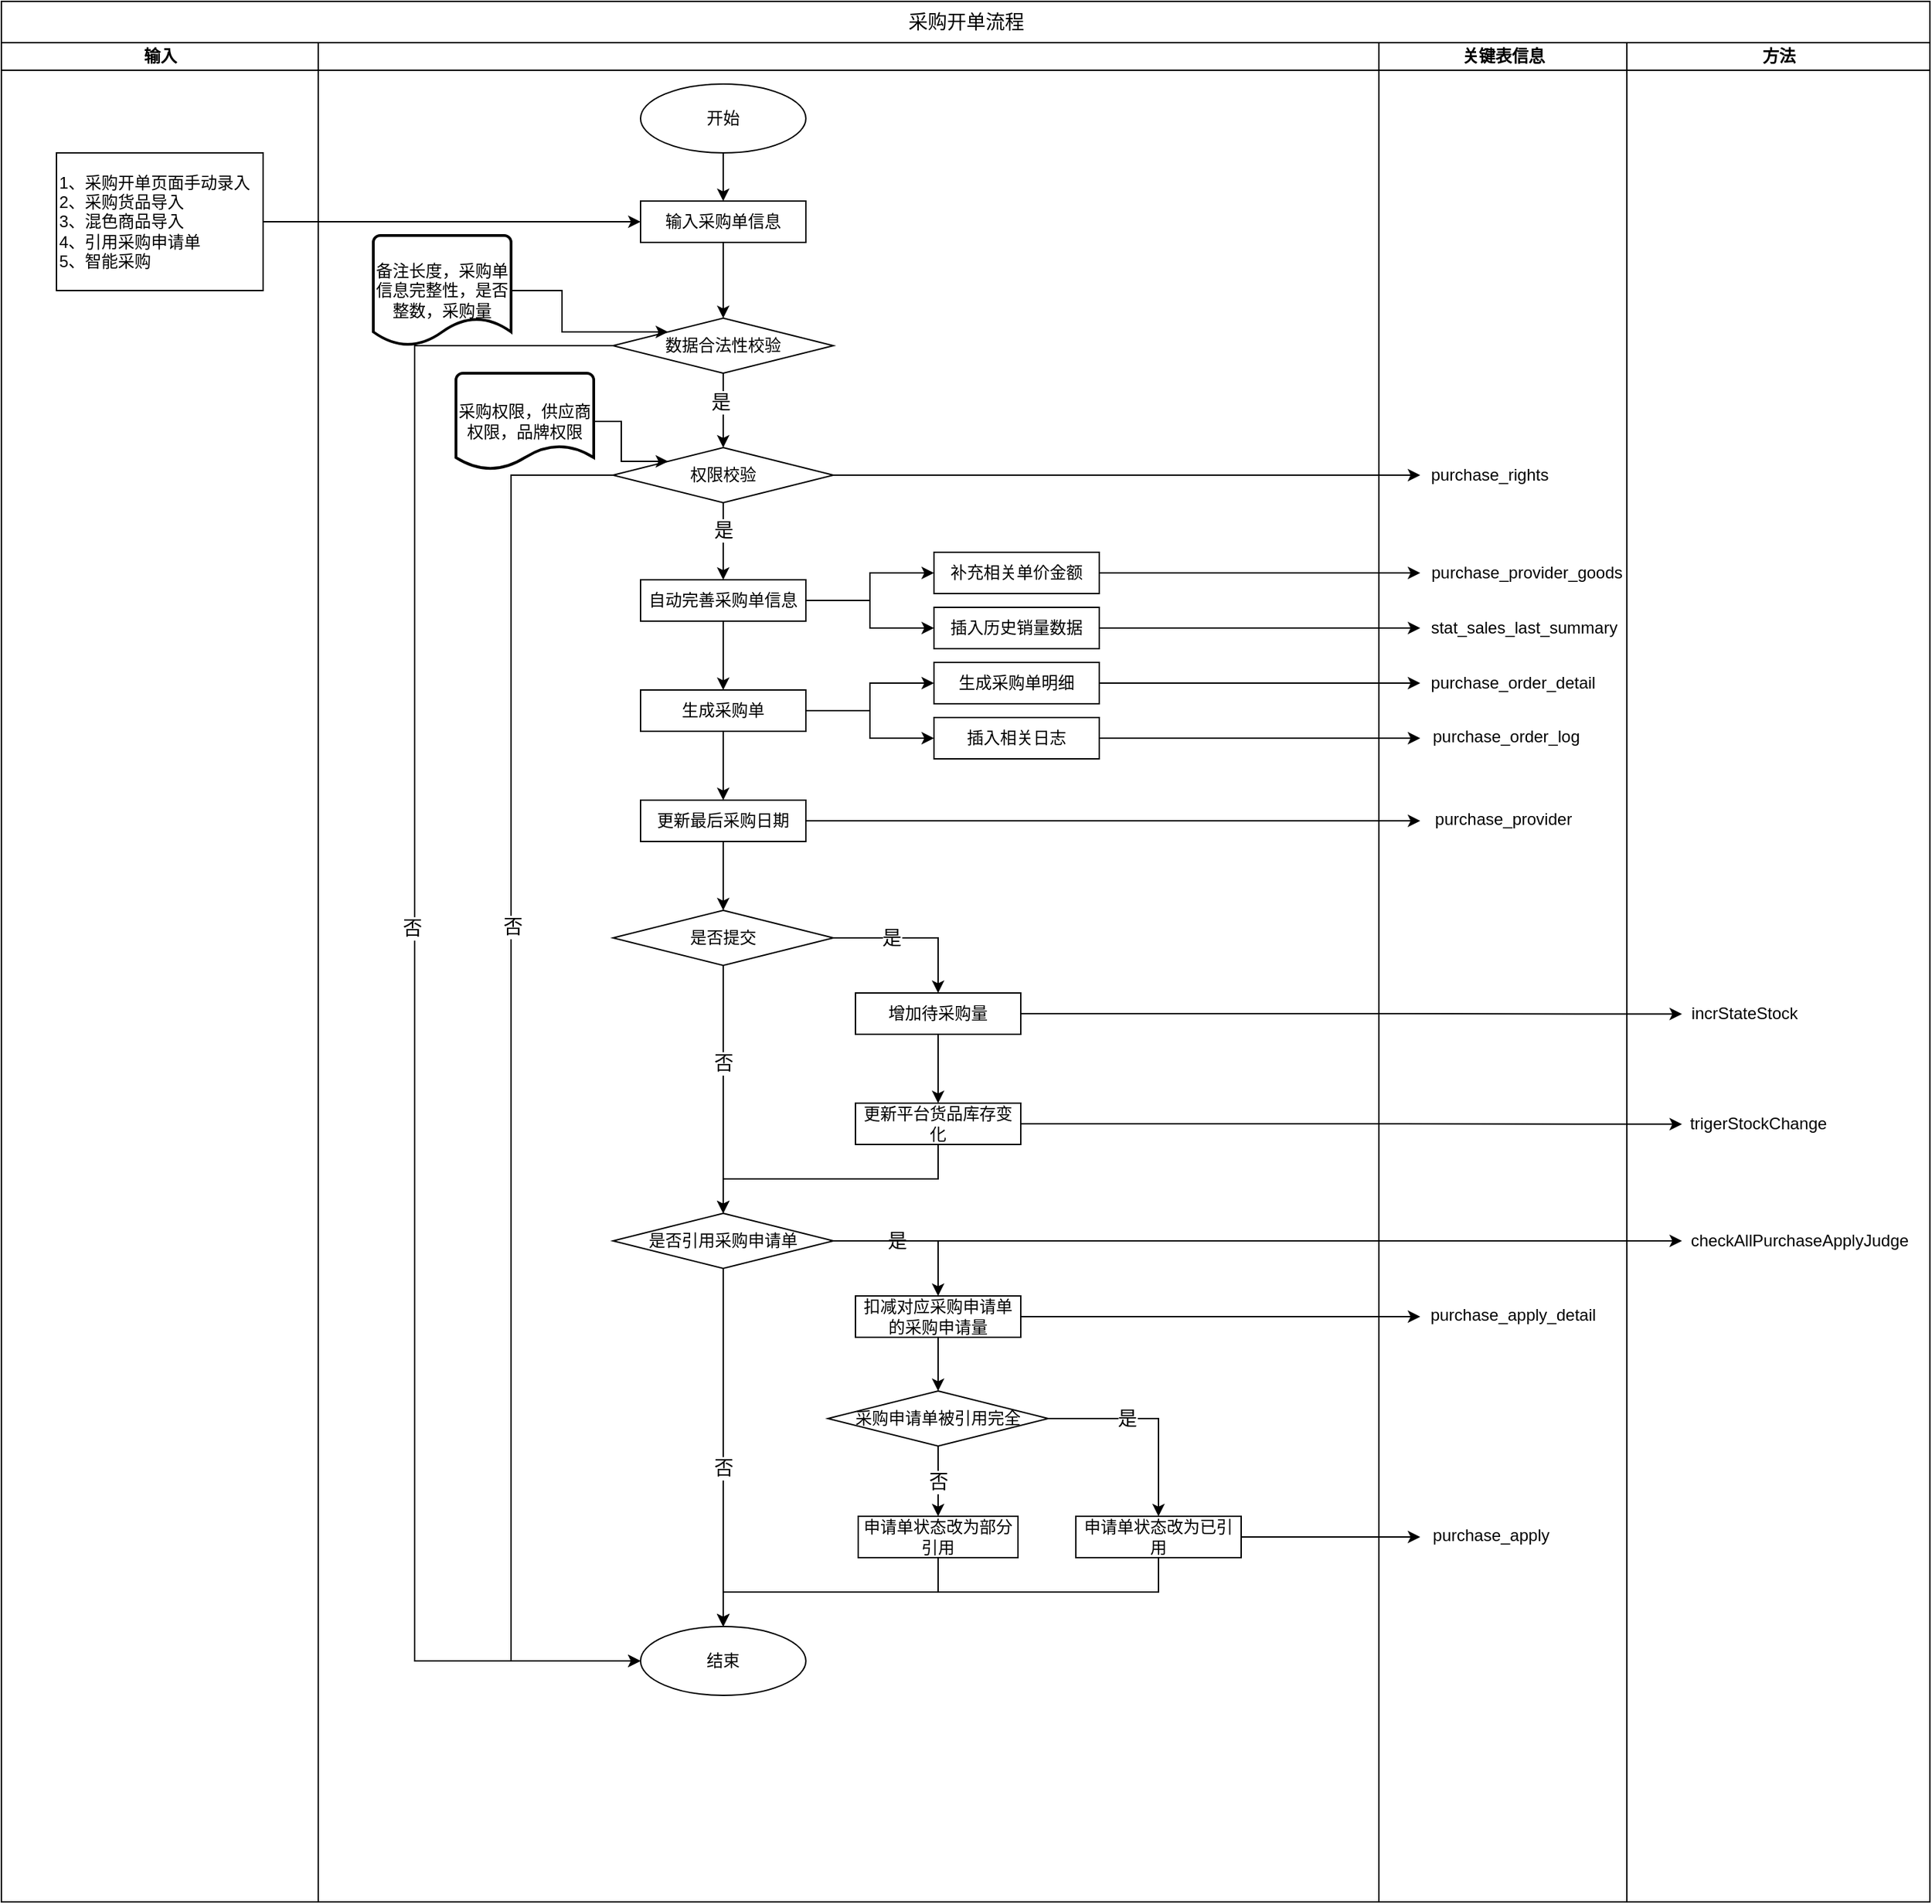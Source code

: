 <mxfile version="14.4.3" type="device"><diagram id="C5RBs43oDa-KdzZeNtuy" name="Page-1"><mxGraphModel dx="2265" dy="832" grid="1" gridSize="10" guides="1" tooltips="1" connect="1" arrows="1" fold="1" page="1" pageScale="1" pageWidth="827" pageHeight="1169" math="0" shadow="0"><root><mxCell id="WIyWlLk6GJQsqaUBKTNV-0"/><mxCell id="WIyWlLk6GJQsqaUBKTNV-1" parent="WIyWlLk6GJQsqaUBKTNV-0"/><mxCell id="-gMIqt3aaLa-juNpIN3Q-96" value="&lt;font face=&quot;helvetica&quot;&gt;&lt;span style=&quot;font-size: 14px ; font-weight: 400 ; background-color: rgb(255 , 255 , 255)&quot;&gt;采购开单流程&lt;/span&gt;&lt;/font&gt;" style="swimlane;html=1;childLayout=stackLayout;startSize=30;rounded=0;shadow=0;labelBackgroundColor=none;strokeWidth=1;fontFamily=Verdana;fontSize=8;align=center;" vertex="1" parent="WIyWlLk6GJQsqaUBKTNV-1"><mxGeometry x="-110" y="160" width="1400" height="1380" as="geometry"><mxRectangle x="170" y="140" width="100" height="30" as="alternateBounds"/></mxGeometry></mxCell><mxCell id="-gMIqt3aaLa-juNpIN3Q-97" value="输入" style="swimlane;html=1;startSize=20;" vertex="1" parent="-gMIqt3aaLa-juNpIN3Q-96"><mxGeometry y="30" width="230" height="1350" as="geometry"><mxRectangle y="30" width="30" height="1180" as="alternateBounds"/></mxGeometry></mxCell><mxCell id="-gMIqt3aaLa-juNpIN3Q-235" value="1、采购开单页面手动录入&lt;br&gt;2、采购货品导入&lt;br&gt;3、混色商品导入&lt;br&gt;4、引用采购申请单&lt;br&gt;5、智能采购" style="rounded=0;whiteSpace=wrap;html=1;align=left;" vertex="1" parent="-gMIqt3aaLa-juNpIN3Q-97"><mxGeometry x="40" y="80" width="150" height="100" as="geometry"/></mxCell><mxCell id="-gMIqt3aaLa-juNpIN3Q-100" value="&lt;br&gt;&lt;br&gt;" style="swimlane;html=1;startSize=20;" vertex="1" parent="-gMIqt3aaLa-juNpIN3Q-96"><mxGeometry x="230" y="30" width="950" height="1350" as="geometry"/></mxCell><mxCell id="-gMIqt3aaLa-juNpIN3Q-233" value="开始" style="ellipse;whiteSpace=wrap;html=1;" vertex="1" parent="-gMIqt3aaLa-juNpIN3Q-100"><mxGeometry x="234" y="30" width="120" height="50" as="geometry"/></mxCell><mxCell id="-gMIqt3aaLa-juNpIN3Q-252" style="edgeStyle=orthogonalEdgeStyle;rounded=0;orthogonalLoop=1;jettySize=auto;html=1;exitX=0.5;exitY=1;exitDx=0;exitDy=0;entryX=0.5;entryY=0;entryDx=0;entryDy=0;" edge="1" parent="-gMIqt3aaLa-juNpIN3Q-100" source="-gMIqt3aaLa-juNpIN3Q-243" target="-gMIqt3aaLa-juNpIN3Q-358"><mxGeometry relative="1" as="geometry"><mxPoint x="294" y="380" as="targetPoint"/></mxGeometry></mxCell><mxCell id="-gMIqt3aaLa-juNpIN3Q-349" value="&lt;span style=&quot;font-size: 14px&quot;&gt;是&lt;/span&gt;" style="edgeLabel;html=1;align=center;verticalAlign=middle;resizable=0;points=[];" vertex="1" connectable="0" parent="-gMIqt3aaLa-juNpIN3Q-252"><mxGeometry x="-0.726" relative="1" as="geometry"><mxPoint y="12" as="offset"/></mxGeometry></mxCell><mxCell id="-gMIqt3aaLa-juNpIN3Q-359" style="edgeStyle=orthogonalEdgeStyle;rounded=0;orthogonalLoop=1;jettySize=auto;html=1;exitX=0;exitY=0.5;exitDx=0;exitDy=0;entryX=0;entryY=0.5;entryDx=0;entryDy=0;" edge="1" parent="-gMIqt3aaLa-juNpIN3Q-100" source="-gMIqt3aaLa-juNpIN3Q-243" target="-gMIqt3aaLa-juNpIN3Q-273"><mxGeometry relative="1" as="geometry"><Array as="points"><mxPoint x="140" y="314"/><mxPoint x="140" y="1175"/></Array></mxGeometry></mxCell><mxCell id="-gMIqt3aaLa-juNpIN3Q-360" value="&lt;span style=&quot;font-size: 14px&quot;&gt;否&lt;/span&gt;" style="edgeLabel;html=1;align=center;verticalAlign=middle;resizable=0;points=[];" vertex="1" connectable="0" parent="-gMIqt3aaLa-juNpIN3Q-359"><mxGeometry x="-0.219" y="1" relative="1" as="geometry"><mxPoint as="offset"/></mxGeometry></mxCell><mxCell id="-gMIqt3aaLa-juNpIN3Q-243" value="权限校验" style="rhombus;whiteSpace=wrap;html=1;" vertex="1" parent="-gMIqt3aaLa-juNpIN3Q-100"><mxGeometry x="214" y="294" width="160" height="40" as="geometry"/></mxCell><mxCell id="-gMIqt3aaLa-juNpIN3Q-254" style="edgeStyle=orthogonalEdgeStyle;rounded=0;orthogonalLoop=1;jettySize=auto;html=1;exitX=0.5;exitY=1;exitDx=0;exitDy=0;entryX=0.5;entryY=0;entryDx=0;entryDy=0;" edge="1" parent="-gMIqt3aaLa-juNpIN3Q-100" source="-gMIqt3aaLa-juNpIN3Q-358" target="-gMIqt3aaLa-juNpIN3Q-253"><mxGeometry relative="1" as="geometry"><mxPoint x="294" y="430" as="sourcePoint"/></mxGeometry></mxCell><mxCell id="-gMIqt3aaLa-juNpIN3Q-256" style="edgeStyle=orthogonalEdgeStyle;rounded=0;orthogonalLoop=1;jettySize=auto;html=1;exitX=0.5;exitY=1;exitDx=0;exitDy=0;entryX=0.5;entryY=0;entryDx=0;entryDy=0;" edge="1" parent="-gMIqt3aaLa-juNpIN3Q-100" source="-gMIqt3aaLa-juNpIN3Q-253" target="-gMIqt3aaLa-juNpIN3Q-255"><mxGeometry relative="1" as="geometry"/></mxCell><mxCell id="-gMIqt3aaLa-juNpIN3Q-465" style="edgeStyle=orthogonalEdgeStyle;rounded=0;orthogonalLoop=1;jettySize=auto;html=1;exitX=1;exitY=0.5;exitDx=0;exitDy=0;" edge="1" parent="-gMIqt3aaLa-juNpIN3Q-100" source="-gMIqt3aaLa-juNpIN3Q-253" target="-gMIqt3aaLa-juNpIN3Q-464"><mxGeometry relative="1" as="geometry"/></mxCell><mxCell id="-gMIqt3aaLa-juNpIN3Q-468" style="edgeStyle=orthogonalEdgeStyle;rounded=0;orthogonalLoop=1;jettySize=auto;html=1;exitX=1;exitY=0.5;exitDx=0;exitDy=0;entryX=0;entryY=0.5;entryDx=0;entryDy=0;" edge="1" parent="-gMIqt3aaLa-juNpIN3Q-100" source="-gMIqt3aaLa-juNpIN3Q-253" target="-gMIqt3aaLa-juNpIN3Q-466"><mxGeometry relative="1" as="geometry"/></mxCell><mxCell id="-gMIqt3aaLa-juNpIN3Q-253" value="生成采购单" style="rounded=0;whiteSpace=wrap;html=1;" vertex="1" parent="-gMIqt3aaLa-juNpIN3Q-100"><mxGeometry x="234" y="470" width="120" height="30" as="geometry"/></mxCell><mxCell id="-gMIqt3aaLa-juNpIN3Q-258" style="edgeStyle=orthogonalEdgeStyle;rounded=0;orthogonalLoop=1;jettySize=auto;html=1;exitX=0.5;exitY=1;exitDx=0;exitDy=0;entryX=0.5;entryY=0;entryDx=0;entryDy=0;" edge="1" parent="-gMIqt3aaLa-juNpIN3Q-100" source="-gMIqt3aaLa-juNpIN3Q-255" target="-gMIqt3aaLa-juNpIN3Q-257"><mxGeometry relative="1" as="geometry"/></mxCell><mxCell id="-gMIqt3aaLa-juNpIN3Q-255" value="更新最后采购日期" style="rounded=0;whiteSpace=wrap;html=1;" vertex="1" parent="-gMIqt3aaLa-juNpIN3Q-100"><mxGeometry x="234" y="550" width="120" height="30" as="geometry"/></mxCell><mxCell id="-gMIqt3aaLa-juNpIN3Q-264" style="edgeStyle=orthogonalEdgeStyle;rounded=0;orthogonalLoop=1;jettySize=auto;html=1;exitX=1;exitY=0.5;exitDx=0;exitDy=0;entryX=0.5;entryY=0;entryDx=0;entryDy=0;" edge="1" parent="-gMIqt3aaLa-juNpIN3Q-100" source="-gMIqt3aaLa-juNpIN3Q-257" target="-gMIqt3aaLa-juNpIN3Q-259"><mxGeometry relative="1" as="geometry"/></mxCell><mxCell id="-gMIqt3aaLa-juNpIN3Q-276" value="&lt;font style=&quot;font-size: 14px&quot;&gt;是&lt;/font&gt;" style="edgeLabel;html=1;align=center;verticalAlign=middle;resizable=0;points=[];" vertex="1" connectable="0" parent="-gMIqt3aaLa-juNpIN3Q-264"><mxGeometry x="-0.143" relative="1" as="geometry"><mxPoint x="-8" as="offset"/></mxGeometry></mxCell><mxCell id="-gMIqt3aaLa-juNpIN3Q-274" style="edgeStyle=orthogonalEdgeStyle;rounded=0;orthogonalLoop=1;jettySize=auto;html=1;exitX=0.5;exitY=1;exitDx=0;exitDy=0;" edge="1" parent="-gMIqt3aaLa-juNpIN3Q-100" source="-gMIqt3aaLa-juNpIN3Q-300" target="-gMIqt3aaLa-juNpIN3Q-273"><mxGeometry relative="1" as="geometry"><mxPoint x="294" y="870" as="sourcePoint"/></mxGeometry></mxCell><mxCell id="-gMIqt3aaLa-juNpIN3Q-317" value="&lt;span style=&quot;font-size: 14px&quot;&gt;否&lt;/span&gt;" style="edgeLabel;html=1;align=center;verticalAlign=middle;resizable=0;points=[];" vertex="1" connectable="0" parent="-gMIqt3aaLa-juNpIN3Q-274"><mxGeometry x="0.3" relative="1" as="geometry"><mxPoint y="-24" as="offset"/></mxGeometry></mxCell><mxCell id="-gMIqt3aaLa-juNpIN3Q-257" value="是否提交" style="rhombus;whiteSpace=wrap;html=1;" vertex="1" parent="-gMIqt3aaLa-juNpIN3Q-100"><mxGeometry x="214" y="630" width="160" height="40" as="geometry"/></mxCell><mxCell id="-gMIqt3aaLa-juNpIN3Q-263" style="edgeStyle=orthogonalEdgeStyle;rounded=0;orthogonalLoop=1;jettySize=auto;html=1;exitX=0.5;exitY=1;exitDx=0;exitDy=0;entryX=0.5;entryY=0;entryDx=0;entryDy=0;" edge="1" parent="-gMIqt3aaLa-juNpIN3Q-100" source="-gMIqt3aaLa-juNpIN3Q-259" target="-gMIqt3aaLa-juNpIN3Q-262"><mxGeometry relative="1" as="geometry"/></mxCell><mxCell id="-gMIqt3aaLa-juNpIN3Q-259" value="增加待采购量" style="rounded=0;whiteSpace=wrap;html=1;" vertex="1" parent="-gMIqt3aaLa-juNpIN3Q-100"><mxGeometry x="390" y="690" width="120" height="30" as="geometry"/></mxCell><mxCell id="-gMIqt3aaLa-juNpIN3Q-297" style="edgeStyle=orthogonalEdgeStyle;rounded=0;orthogonalLoop=1;jettySize=auto;html=1;exitX=0.5;exitY=1;exitDx=0;exitDy=0;entryX=0.5;entryY=0;entryDx=0;entryDy=0;" edge="1" parent="-gMIqt3aaLa-juNpIN3Q-100" source="-gMIqt3aaLa-juNpIN3Q-262" target="-gMIqt3aaLa-juNpIN3Q-300"><mxGeometry relative="1" as="geometry"><mxPoint x="294" y="840" as="targetPoint"/></mxGeometry></mxCell><mxCell id="-gMIqt3aaLa-juNpIN3Q-262" value="更新平台货品库存变化" style="rounded=0;whiteSpace=wrap;html=1;" vertex="1" parent="-gMIqt3aaLa-juNpIN3Q-100"><mxGeometry x="390" y="770" width="120" height="30" as="geometry"/></mxCell><mxCell id="-gMIqt3aaLa-juNpIN3Q-273" value="结束" style="ellipse;whiteSpace=wrap;html=1;" vertex="1" parent="-gMIqt3aaLa-juNpIN3Q-100"><mxGeometry x="234" y="1150" width="120" height="50" as="geometry"/></mxCell><mxCell id="-gMIqt3aaLa-juNpIN3Q-314" style="edgeStyle=orthogonalEdgeStyle;rounded=0;orthogonalLoop=1;jettySize=auto;html=1;exitX=1;exitY=0.5;exitDx=0;exitDy=0;entryX=0.5;entryY=0;entryDx=0;entryDy=0;" edge="1" parent="-gMIqt3aaLa-juNpIN3Q-100" source="-gMIqt3aaLa-juNpIN3Q-300" target="-gMIqt3aaLa-juNpIN3Q-312"><mxGeometry relative="1" as="geometry"/></mxCell><mxCell id="-gMIqt3aaLa-juNpIN3Q-316" value="&lt;span style=&quot;font-size: 14px&quot;&gt;是&lt;/span&gt;" style="edgeLabel;html=1;align=center;verticalAlign=middle;resizable=0;points=[];" vertex="1" connectable="0" parent="-gMIqt3aaLa-juNpIN3Q-314"><mxGeometry x="-0.534" y="1" relative="1" as="geometry"><mxPoint x="19" y="1" as="offset"/></mxGeometry></mxCell><mxCell id="-gMIqt3aaLa-juNpIN3Q-300" value="是否引用采购申请单" style="rhombus;whiteSpace=wrap;html=1;" vertex="1" parent="-gMIqt3aaLa-juNpIN3Q-100"><mxGeometry x="214" y="850" width="160" height="40" as="geometry"/></mxCell><mxCell id="-gMIqt3aaLa-juNpIN3Q-298" style="edgeStyle=orthogonalEdgeStyle;rounded=0;orthogonalLoop=1;jettySize=auto;html=1;exitX=0.5;exitY=1;exitDx=0;exitDy=0;" edge="1" parent="-gMIqt3aaLa-juNpIN3Q-100" source="-gMIqt3aaLa-juNpIN3Q-257" target="-gMIqt3aaLa-juNpIN3Q-300"><mxGeometry relative="1" as="geometry"><mxPoint x="294" y="840" as="targetPoint"/></mxGeometry></mxCell><mxCell id="-gMIqt3aaLa-juNpIN3Q-299" value="&lt;span style=&quot;font-size: 14px&quot;&gt;否&lt;/span&gt;" style="edgeLabel;html=1;align=center;verticalAlign=middle;resizable=0;points=[];" vertex="1" connectable="0" parent="-gMIqt3aaLa-juNpIN3Q-298"><mxGeometry x="-0.212" relative="1" as="geometry"><mxPoint as="offset"/></mxGeometry></mxCell><mxCell id="-gMIqt3aaLa-juNpIN3Q-320" style="edgeStyle=orthogonalEdgeStyle;rounded=0;orthogonalLoop=1;jettySize=auto;html=1;exitX=0.5;exitY=1;exitDx=0;exitDy=0;entryX=0.5;entryY=0;entryDx=0;entryDy=0;" edge="1" parent="-gMIqt3aaLa-juNpIN3Q-100" source="-gMIqt3aaLa-juNpIN3Q-312" target="-gMIqt3aaLa-juNpIN3Q-319"><mxGeometry relative="1" as="geometry"/></mxCell><mxCell id="-gMIqt3aaLa-juNpIN3Q-312" value="扣减对应采购申请单的采购申请量" style="rounded=0;whiteSpace=wrap;html=1;" vertex="1" parent="-gMIqt3aaLa-juNpIN3Q-100"><mxGeometry x="390" y="910" width="120" height="30" as="geometry"/></mxCell><mxCell id="-gMIqt3aaLa-juNpIN3Q-321" value="&lt;span style=&quot;color: rgb(0 , 0 , 0) ; font-family: &amp;#34;helvetica&amp;#34; ; font-size: 14px ; font-style: normal ; font-weight: 400 ; letter-spacing: normal ; text-align: center ; text-indent: 0px ; text-transform: none ; word-spacing: 0px ; background-color: rgb(255 , 255 , 255) ; display: inline ; float: none&quot;&gt;否&lt;/span&gt;" style="edgeStyle=orthogonalEdgeStyle;rounded=0;orthogonalLoop=1;jettySize=auto;html=1;exitX=0.5;exitY=1;exitDx=0;exitDy=0;" edge="1" parent="-gMIqt3aaLa-juNpIN3Q-100" source="-gMIqt3aaLa-juNpIN3Q-319" target="-gMIqt3aaLa-juNpIN3Q-323"><mxGeometry x="0.01" relative="1" as="geometry"><mxPoint x="510" y="1190" as="targetPoint"/><mxPoint as="offset"/></mxGeometry></mxCell><mxCell id="-gMIqt3aaLa-juNpIN3Q-319" value="采购申请单被引用完全" style="rhombus;whiteSpace=wrap;html=1;" vertex="1" parent="-gMIqt3aaLa-juNpIN3Q-100"><mxGeometry x="370" y="979" width="160" height="40" as="geometry"/></mxCell><mxCell id="-gMIqt3aaLa-juNpIN3Q-324" style="edgeStyle=orthogonalEdgeStyle;rounded=0;orthogonalLoop=1;jettySize=auto;html=1;exitX=0.5;exitY=1;exitDx=0;exitDy=0;" edge="1" parent="-gMIqt3aaLa-juNpIN3Q-100" source="-gMIqt3aaLa-juNpIN3Q-323" target="-gMIqt3aaLa-juNpIN3Q-273"><mxGeometry relative="1" as="geometry"/></mxCell><mxCell id="-gMIqt3aaLa-juNpIN3Q-323" value="申请单状态改为部分引用" style="rounded=0;whiteSpace=wrap;html=1;" vertex="1" parent="-gMIqt3aaLa-juNpIN3Q-100"><mxGeometry x="392" y="1070" width="116" height="30" as="geometry"/></mxCell><mxCell id="-gMIqt3aaLa-juNpIN3Q-327" style="edgeStyle=orthogonalEdgeStyle;rounded=0;orthogonalLoop=1;jettySize=auto;html=1;entryX=0.5;entryY=0;entryDx=0;entryDy=0;exitX=1;exitY=0.5;exitDx=0;exitDy=0;" edge="1" parent="-gMIqt3aaLa-juNpIN3Q-100" source="-gMIqt3aaLa-juNpIN3Q-319" target="-gMIqt3aaLa-juNpIN3Q-329"><mxGeometry relative="1" as="geometry"><mxPoint x="540" y="1030" as="sourcePoint"/><mxPoint x="606" y="1040" as="targetPoint"/></mxGeometry></mxCell><mxCell id="-gMIqt3aaLa-juNpIN3Q-328" value="&lt;font style=&quot;font-size: 14px&quot;&gt;是&lt;/font&gt;" style="edgeLabel;html=1;align=center;verticalAlign=middle;resizable=0;points=[];" vertex="1" connectable="0" parent="-gMIqt3aaLa-juNpIN3Q-327"><mxGeometry x="-0.143" relative="1" as="geometry"><mxPoint x="-8" as="offset"/></mxGeometry></mxCell><mxCell id="-gMIqt3aaLa-juNpIN3Q-333" style="edgeStyle=orthogonalEdgeStyle;rounded=0;orthogonalLoop=1;jettySize=auto;html=1;exitX=0.5;exitY=1;exitDx=0;exitDy=0;entryX=0.5;entryY=0;entryDx=0;entryDy=0;" edge="1" parent="-gMIqt3aaLa-juNpIN3Q-100" source="-gMIqt3aaLa-juNpIN3Q-329" target="-gMIqt3aaLa-juNpIN3Q-273"><mxGeometry relative="1" as="geometry"/></mxCell><mxCell id="-gMIqt3aaLa-juNpIN3Q-329" value="申请单状态改为已引用" style="rounded=0;whiteSpace=wrap;html=1;" vertex="1" parent="-gMIqt3aaLa-juNpIN3Q-100"><mxGeometry x="550" y="1070" width="120" height="30" as="geometry"/></mxCell><mxCell id="-gMIqt3aaLa-juNpIN3Q-353" style="edgeStyle=orthogonalEdgeStyle;rounded=0;orthogonalLoop=1;jettySize=auto;html=1;exitX=0;exitY=0.5;exitDx=0;exitDy=0;entryX=0;entryY=0.5;entryDx=0;entryDy=0;" edge="1" parent="-gMIqt3aaLa-juNpIN3Q-100" source="-gMIqt3aaLa-juNpIN3Q-236" target="-gMIqt3aaLa-juNpIN3Q-273"><mxGeometry relative="1" as="geometry"><Array as="points"><mxPoint x="70" y="220"/><mxPoint x="70" y="1175"/></Array></mxGeometry></mxCell><mxCell id="-gMIqt3aaLa-juNpIN3Q-355" value="&lt;span style=&quot;font-size: 14px&quot;&gt;否&lt;/span&gt;" style="edgeLabel;html=1;align=center;verticalAlign=middle;resizable=0;points=[];" vertex="1" connectable="0" parent="-gMIqt3aaLa-juNpIN3Q-353"><mxGeometry x="-0.102" y="-2" relative="1" as="geometry"><mxPoint as="offset"/></mxGeometry></mxCell><mxCell id="-gMIqt3aaLa-juNpIN3Q-236" value="数据合法性校验" style="rhombus;whiteSpace=wrap;html=1;" vertex="1" parent="-gMIqt3aaLa-juNpIN3Q-100"><mxGeometry x="214" y="200" width="160" height="40" as="geometry"/></mxCell><mxCell id="-gMIqt3aaLa-juNpIN3Q-244" style="edgeStyle=orthogonalEdgeStyle;rounded=0;orthogonalLoop=1;jettySize=auto;html=1;exitX=0.5;exitY=1;exitDx=0;exitDy=0;entryX=0.5;entryY=0;entryDx=0;entryDy=0;" edge="1" parent="-gMIqt3aaLa-juNpIN3Q-100" source="-gMIqt3aaLa-juNpIN3Q-236" target="-gMIqt3aaLa-juNpIN3Q-243"><mxGeometry relative="1" as="geometry"><Array as="points"><mxPoint x="294" y="280"/><mxPoint x="294" y="280"/></Array></mxGeometry></mxCell><mxCell id="-gMIqt3aaLa-juNpIN3Q-341" value="&lt;span style=&quot;color: rgba(0 , 0 , 0 , 0) ; font-family: monospace ; font-size: 0px ; background-color: rgb(248 , 249 , 250)&quot;&gt;%3CmxGraphModel%3E%3Croot%3E%3CmxCell%20id%3D%220%22%2F%3E%3CmxCell%20id%3D%221%22%20parent%3D%220%22%2F%3E%3CmxCell%20id%3D%222%22%20value%3D%22%26lt%3Bfont%20style%3D%26quot%3Bfont-size%3A%2014px%26quot%3B%26gt%3B%E6%98%AF%26lt%3B%2Ffont%26gt%3B%22%20style%3D%22edgeLabel%3Bhtml%3D1%3Balign%3Dcenter%3BverticalAlign%3Dmiddle%3Bresizable%3D0%3Bpoints%3D%5B%5D%3B%22%20vertex%3D%221%22%20connectable%3D%220%22%20parent%3D%221%22%3E%3CmxGeometry%20x%3D%22967%22%20y%3D%221189%22%20as%3D%22geometry%22%2F%3E%3C%2FmxCell%3E%3C%2Froot%3E%3C%2FmxGraphModel%3E&lt;/span&gt;" style="edgeLabel;html=1;align=center;verticalAlign=middle;resizable=0;points=[];" vertex="1" connectable="0" parent="-gMIqt3aaLa-juNpIN3Q-244"><mxGeometry x="-0.22" y="1" relative="1" as="geometry"><mxPoint as="offset"/></mxGeometry></mxCell><mxCell id="-gMIqt3aaLa-juNpIN3Q-344" value="&lt;span style=&quot;font-size: 14px&quot;&gt;是&lt;/span&gt;" style="edgeLabel;html=1;align=center;verticalAlign=middle;resizable=0;points=[];" vertex="1" connectable="0" parent="-gMIqt3aaLa-juNpIN3Q-244"><mxGeometry x="-0.22" y="-2" relative="1" as="geometry"><mxPoint as="offset"/></mxGeometry></mxCell><mxCell id="-gMIqt3aaLa-juNpIN3Q-462" style="edgeStyle=orthogonalEdgeStyle;rounded=0;orthogonalLoop=1;jettySize=auto;html=1;exitX=1;exitY=0.5;exitDx=0;exitDy=0;entryX=0;entryY=0.5;entryDx=0;entryDy=0;" edge="1" parent="-gMIqt3aaLa-juNpIN3Q-100" source="-gMIqt3aaLa-juNpIN3Q-358" target="-gMIqt3aaLa-juNpIN3Q-461"><mxGeometry relative="1" as="geometry"/></mxCell><mxCell id="-gMIqt3aaLa-juNpIN3Q-463" style="edgeStyle=orthogonalEdgeStyle;rounded=0;orthogonalLoop=1;jettySize=auto;html=1;exitX=1;exitY=0.5;exitDx=0;exitDy=0;entryX=0;entryY=0.5;entryDx=0;entryDy=0;" edge="1" parent="-gMIqt3aaLa-juNpIN3Q-100" source="-gMIqt3aaLa-juNpIN3Q-358" target="-gMIqt3aaLa-juNpIN3Q-460"><mxGeometry relative="1" as="geometry"/></mxCell><mxCell id="-gMIqt3aaLa-juNpIN3Q-358" value="自动完善采购单信息" style="rounded=0;whiteSpace=wrap;html=1;" vertex="1" parent="-gMIqt3aaLa-juNpIN3Q-100"><mxGeometry x="234" y="390" width="120" height="30" as="geometry"/></mxCell><mxCell id="-gMIqt3aaLa-juNpIN3Q-340" value="备注长度，采购单信息完整性，是否整数，采购量" style="strokeWidth=2;html=1;shape=mxgraph.flowchart.document2;whiteSpace=wrap;size=0.25;" vertex="1" parent="-gMIqt3aaLa-juNpIN3Q-100"><mxGeometry x="40" y="140" width="100" height="80" as="geometry"/></mxCell><mxCell id="-gMIqt3aaLa-juNpIN3Q-350" style="edgeStyle=orthogonalEdgeStyle;rounded=0;orthogonalLoop=1;jettySize=auto;html=1;exitX=1;exitY=0.5;exitDx=0;exitDy=0;exitPerimeter=0;entryX=0;entryY=0;entryDx=0;entryDy=0;" edge="1" parent="-gMIqt3aaLa-juNpIN3Q-100" source="-gMIqt3aaLa-juNpIN3Q-340" target="-gMIqt3aaLa-juNpIN3Q-236"><mxGeometry relative="1" as="geometry"/></mxCell><mxCell id="-gMIqt3aaLa-juNpIN3Q-363" style="edgeStyle=orthogonalEdgeStyle;rounded=0;orthogonalLoop=1;jettySize=auto;html=1;exitX=1;exitY=0.5;exitDx=0;exitDy=0;exitPerimeter=0;entryX=0;entryY=0;entryDx=0;entryDy=0;" edge="1" parent="-gMIqt3aaLa-juNpIN3Q-100" source="-gMIqt3aaLa-juNpIN3Q-361" target="-gMIqt3aaLa-juNpIN3Q-243"><mxGeometry relative="1" as="geometry"/></mxCell><mxCell id="-gMIqt3aaLa-juNpIN3Q-361" value="采购权限，供应商权限，品牌权限" style="strokeWidth=2;html=1;shape=mxgraph.flowchart.document2;whiteSpace=wrap;size=0.25;" vertex="1" parent="-gMIqt3aaLa-juNpIN3Q-100"><mxGeometry x="100" y="240" width="100" height="70" as="geometry"/></mxCell><mxCell id="-gMIqt3aaLa-juNpIN3Q-461" value="补充相关单价金额" style="rounded=0;whiteSpace=wrap;html=1;" vertex="1" parent="-gMIqt3aaLa-juNpIN3Q-100"><mxGeometry x="447" y="370" width="120" height="30" as="geometry"/></mxCell><mxCell id="-gMIqt3aaLa-juNpIN3Q-460" value="插入历史销量数据" style="rounded=0;whiteSpace=wrap;html=1;" vertex="1" parent="-gMIqt3aaLa-juNpIN3Q-100"><mxGeometry x="447" y="410" width="120" height="30" as="geometry"/></mxCell><mxCell id="-gMIqt3aaLa-juNpIN3Q-464" value="生成采购单明细" style="rounded=0;whiteSpace=wrap;html=1;" vertex="1" parent="-gMIqt3aaLa-juNpIN3Q-100"><mxGeometry x="447" y="450" width="120" height="30" as="geometry"/></mxCell><mxCell id="-gMIqt3aaLa-juNpIN3Q-466" value="插入相关日志" style="rounded=0;whiteSpace=wrap;html=1;" vertex="1" parent="-gMIqt3aaLa-juNpIN3Q-100"><mxGeometry x="447" y="490" width="120" height="30" as="geometry"/></mxCell><mxCell id="-gMIqt3aaLa-juNpIN3Q-149" value="关键表信息" style="swimlane;html=1;startSize=20;" vertex="1" parent="-gMIqt3aaLa-juNpIN3Q-100"><mxGeometry x="770" width="180" height="1350" as="geometry"/></mxCell><mxCell id="-gMIqt3aaLa-juNpIN3Q-474" value="purchase_rights" style="text;html=1;align=center;verticalAlign=middle;resizable=0;points=[];autosize=1;" vertex="1" parent="-gMIqt3aaLa-juNpIN3Q-149"><mxGeometry x="30" y="304" width="100" height="20" as="geometry"/></mxCell><mxCell id="-gMIqt3aaLa-juNpIN3Q-476" value="stat_sales_last_summary" style="text;html=1;align=center;verticalAlign=middle;resizable=0;points=[];autosize=1;" vertex="1" parent="-gMIqt3aaLa-juNpIN3Q-149"><mxGeometry x="30" y="415" width="150" height="20" as="geometry"/></mxCell><mxCell id="-gMIqt3aaLa-juNpIN3Q-478" value="purchase_provider_goods" style="text;html=1;align=center;verticalAlign=middle;resizable=0;points=[];autosize=1;" vertex="1" parent="-gMIqt3aaLa-juNpIN3Q-149"><mxGeometry x="32" y="375" width="150" height="20" as="geometry"/></mxCell><mxCell id="-gMIqt3aaLa-juNpIN3Q-482" value="purchase_order_log" style="text;html=1;align=center;verticalAlign=middle;resizable=0;points=[];autosize=1;" vertex="1" parent="-gMIqt3aaLa-juNpIN3Q-149"><mxGeometry x="32" y="494" width="120" height="20" as="geometry"/></mxCell><mxCell id="-gMIqt3aaLa-juNpIN3Q-481" value="purchase_order_detail" style="text;html=1;align=center;verticalAlign=middle;resizable=0;points=[];autosize=1;" vertex="1" parent="-gMIqt3aaLa-juNpIN3Q-149"><mxGeometry x="32" y="455" width="130" height="20" as="geometry"/></mxCell><mxCell id="-gMIqt3aaLa-juNpIN3Q-484" value="purchase_provider" style="text;html=1;align=center;verticalAlign=middle;resizable=0;points=[];autosize=1;" vertex="1" parent="-gMIqt3aaLa-juNpIN3Q-149"><mxGeometry x="35" y="554" width="110" height="20" as="geometry"/></mxCell><mxCell id="-gMIqt3aaLa-juNpIN3Q-486" value="purchase_apply_detail" style="text;html=1;align=center;verticalAlign=middle;resizable=0;points=[];autosize=1;" vertex="1" parent="-gMIqt3aaLa-juNpIN3Q-149"><mxGeometry x="27" y="914" width="140" height="20" as="geometry"/></mxCell><mxCell id="-gMIqt3aaLa-juNpIN3Q-488" value="purchase_apply" style="text;html=1;align=center;verticalAlign=middle;resizable=0;points=[];autosize=1;" vertex="1" parent="-gMIqt3aaLa-juNpIN3Q-149"><mxGeometry x="31" y="1074" width="100" height="20" as="geometry"/></mxCell><mxCell id="-gMIqt3aaLa-juNpIN3Q-234" value="输入采购单信息" style="rounded=0;whiteSpace=wrap;html=1;" vertex="1" parent="-gMIqt3aaLa-juNpIN3Q-100"><mxGeometry x="234" y="115" width="120" height="30" as="geometry"/></mxCell><mxCell id="-gMIqt3aaLa-juNpIN3Q-240" style="edgeStyle=orthogonalEdgeStyle;rounded=0;orthogonalLoop=1;jettySize=auto;html=1;exitX=0.5;exitY=1;exitDx=0;exitDy=0;entryX=0.5;entryY=0;entryDx=0;entryDy=0;" edge="1" parent="-gMIqt3aaLa-juNpIN3Q-100" source="-gMIqt3aaLa-juNpIN3Q-233" target="-gMIqt3aaLa-juNpIN3Q-234"><mxGeometry relative="1" as="geometry"/></mxCell><mxCell id="-gMIqt3aaLa-juNpIN3Q-241" style="edgeStyle=orthogonalEdgeStyle;rounded=0;orthogonalLoop=1;jettySize=auto;html=1;exitX=0.5;exitY=1;exitDx=0;exitDy=0;entryX=0.5;entryY=0;entryDx=0;entryDy=0;" edge="1" parent="-gMIqt3aaLa-juNpIN3Q-100" source="-gMIqt3aaLa-juNpIN3Q-234" target="-gMIqt3aaLa-juNpIN3Q-236"><mxGeometry relative="1" as="geometry"/></mxCell><mxCell id="-gMIqt3aaLa-juNpIN3Q-154" value="方法" style="swimlane;html=1;startSize=20;" vertex="1" parent="-gMIqt3aaLa-juNpIN3Q-96"><mxGeometry x="1180" y="30" width="220" height="1350" as="geometry"/></mxCell><mxCell id="-gMIqt3aaLa-juNpIN3Q-471" value="&lt;font style=&quot;font-size: 12px&quot;&gt;incrStateStock&lt;/font&gt;" style="text;html=1;align=center;verticalAlign=middle;resizable=0;points=[];autosize=1;" vertex="1" parent="-gMIqt3aaLa-juNpIN3Q-154"><mxGeometry x="40" y="695" width="90" height="20" as="geometry"/></mxCell><mxCell id="-gMIqt3aaLa-juNpIN3Q-472" value="trigerStockChange" style="text;html=1;align=center;verticalAlign=middle;resizable=0;points=[];autosize=1;" vertex="1" parent="-gMIqt3aaLa-juNpIN3Q-154"><mxGeometry x="40" y="775" width="110" height="20" as="geometry"/></mxCell><mxCell id="-gMIqt3aaLa-juNpIN3Q-490" value="checkAllPurchaseApplyJudge" style="text;html=1;align=center;verticalAlign=middle;resizable=0;points=[];autosize=1;" vertex="1" parent="-gMIqt3aaLa-juNpIN3Q-154"><mxGeometry x="40" y="860" width="170" height="20" as="geometry"/></mxCell><mxCell id="-gMIqt3aaLa-juNpIN3Q-238" style="edgeStyle=orthogonalEdgeStyle;rounded=0;orthogonalLoop=1;jettySize=auto;html=1;exitX=1;exitY=0.5;exitDx=0;exitDy=0;entryX=0;entryY=0.5;entryDx=0;entryDy=0;" edge="1" parent="-gMIqt3aaLa-juNpIN3Q-96" source="-gMIqt3aaLa-juNpIN3Q-235" target="-gMIqt3aaLa-juNpIN3Q-234"><mxGeometry relative="1" as="geometry"/></mxCell><mxCell id="-gMIqt3aaLa-juNpIN3Q-469" style="edgeStyle=orthogonalEdgeStyle;rounded=0;orthogonalLoop=1;jettySize=auto;html=1;exitX=1;exitY=0.5;exitDx=0;exitDy=0;" edge="1" parent="WIyWlLk6GJQsqaUBKTNV-1" source="-gMIqt3aaLa-juNpIN3Q-259"><mxGeometry relative="1" as="geometry"><mxPoint x="1110.0" y="895.294" as="targetPoint"/></mxGeometry></mxCell><mxCell id="-gMIqt3aaLa-juNpIN3Q-470" style="edgeStyle=orthogonalEdgeStyle;rounded=0;orthogonalLoop=1;jettySize=auto;html=1;exitX=1;exitY=0.5;exitDx=0;exitDy=0;" edge="1" parent="WIyWlLk6GJQsqaUBKTNV-1" source="-gMIqt3aaLa-juNpIN3Q-262"><mxGeometry relative="1" as="geometry"><mxPoint x="1110.0" y="975.294" as="targetPoint"/></mxGeometry></mxCell><mxCell id="-gMIqt3aaLa-juNpIN3Q-473" style="edgeStyle=orthogonalEdgeStyle;rounded=0;orthogonalLoop=1;jettySize=auto;html=1;exitX=1;exitY=0.5;exitDx=0;exitDy=0;" edge="1" parent="WIyWlLk6GJQsqaUBKTNV-1" source="-gMIqt3aaLa-juNpIN3Q-243"><mxGeometry relative="1" as="geometry"><mxPoint x="920" y="504" as="targetPoint"/></mxGeometry></mxCell><mxCell id="-gMIqt3aaLa-juNpIN3Q-475" style="edgeStyle=orthogonalEdgeStyle;rounded=0;orthogonalLoop=1;jettySize=auto;html=1;exitX=1;exitY=0.5;exitDx=0;exitDy=0;" edge="1" parent="WIyWlLk6GJQsqaUBKTNV-1" source="-gMIqt3aaLa-juNpIN3Q-460"><mxGeometry relative="1" as="geometry"><mxPoint x="920" y="615" as="targetPoint"/></mxGeometry></mxCell><mxCell id="-gMIqt3aaLa-juNpIN3Q-477" style="edgeStyle=orthogonalEdgeStyle;rounded=0;orthogonalLoop=1;jettySize=auto;html=1;exitX=1;exitY=0.5;exitDx=0;exitDy=0;" edge="1" parent="WIyWlLk6GJQsqaUBKTNV-1" source="-gMIqt3aaLa-juNpIN3Q-461"><mxGeometry relative="1" as="geometry"><mxPoint x="920" y="575" as="targetPoint"/></mxGeometry></mxCell><mxCell id="-gMIqt3aaLa-juNpIN3Q-479" style="edgeStyle=orthogonalEdgeStyle;rounded=0;orthogonalLoop=1;jettySize=auto;html=1;exitX=1;exitY=0.5;exitDx=0;exitDy=0;" edge="1" parent="WIyWlLk6GJQsqaUBKTNV-1" source="-gMIqt3aaLa-juNpIN3Q-464"><mxGeometry relative="1" as="geometry"><mxPoint x="920" y="655" as="targetPoint"/></mxGeometry></mxCell><mxCell id="-gMIqt3aaLa-juNpIN3Q-480" style="edgeStyle=orthogonalEdgeStyle;rounded=0;orthogonalLoop=1;jettySize=auto;html=1;exitX=1;exitY=0.5;exitDx=0;exitDy=0;" edge="1" parent="WIyWlLk6GJQsqaUBKTNV-1" source="-gMIqt3aaLa-juNpIN3Q-466"><mxGeometry relative="1" as="geometry"><mxPoint x="920" y="695" as="targetPoint"/></mxGeometry></mxCell><mxCell id="-gMIqt3aaLa-juNpIN3Q-483" style="edgeStyle=orthogonalEdgeStyle;rounded=0;orthogonalLoop=1;jettySize=auto;html=1;exitX=1;exitY=0.5;exitDx=0;exitDy=0;" edge="1" parent="WIyWlLk6GJQsqaUBKTNV-1" source="-gMIqt3aaLa-juNpIN3Q-255"><mxGeometry relative="1" as="geometry"><mxPoint x="920" y="755" as="targetPoint"/></mxGeometry></mxCell><mxCell id="-gMIqt3aaLa-juNpIN3Q-485" style="edgeStyle=orthogonalEdgeStyle;rounded=0;orthogonalLoop=1;jettySize=auto;html=1;exitX=1;exitY=0.5;exitDx=0;exitDy=0;" edge="1" parent="WIyWlLk6GJQsqaUBKTNV-1" source="-gMIqt3aaLa-juNpIN3Q-312"><mxGeometry relative="1" as="geometry"><mxPoint x="920" y="1115" as="targetPoint"/></mxGeometry></mxCell><mxCell id="-gMIqt3aaLa-juNpIN3Q-487" style="edgeStyle=orthogonalEdgeStyle;rounded=0;orthogonalLoop=1;jettySize=auto;html=1;exitX=1;exitY=0.5;exitDx=0;exitDy=0;" edge="1" parent="WIyWlLk6GJQsqaUBKTNV-1" source="-gMIqt3aaLa-juNpIN3Q-329"><mxGeometry relative="1" as="geometry"><mxPoint x="920" y="1275" as="targetPoint"/></mxGeometry></mxCell><mxCell id="-gMIqt3aaLa-juNpIN3Q-489" style="edgeStyle=orthogonalEdgeStyle;rounded=0;orthogonalLoop=1;jettySize=auto;html=1;exitX=1;exitY=0.5;exitDx=0;exitDy=0;" edge="1" parent="WIyWlLk6GJQsqaUBKTNV-1" source="-gMIqt3aaLa-juNpIN3Q-300"><mxGeometry relative="1" as="geometry"><mxPoint x="1110" y="1060" as="targetPoint"/></mxGeometry></mxCell></root></mxGraphModel></diagram></mxfile>